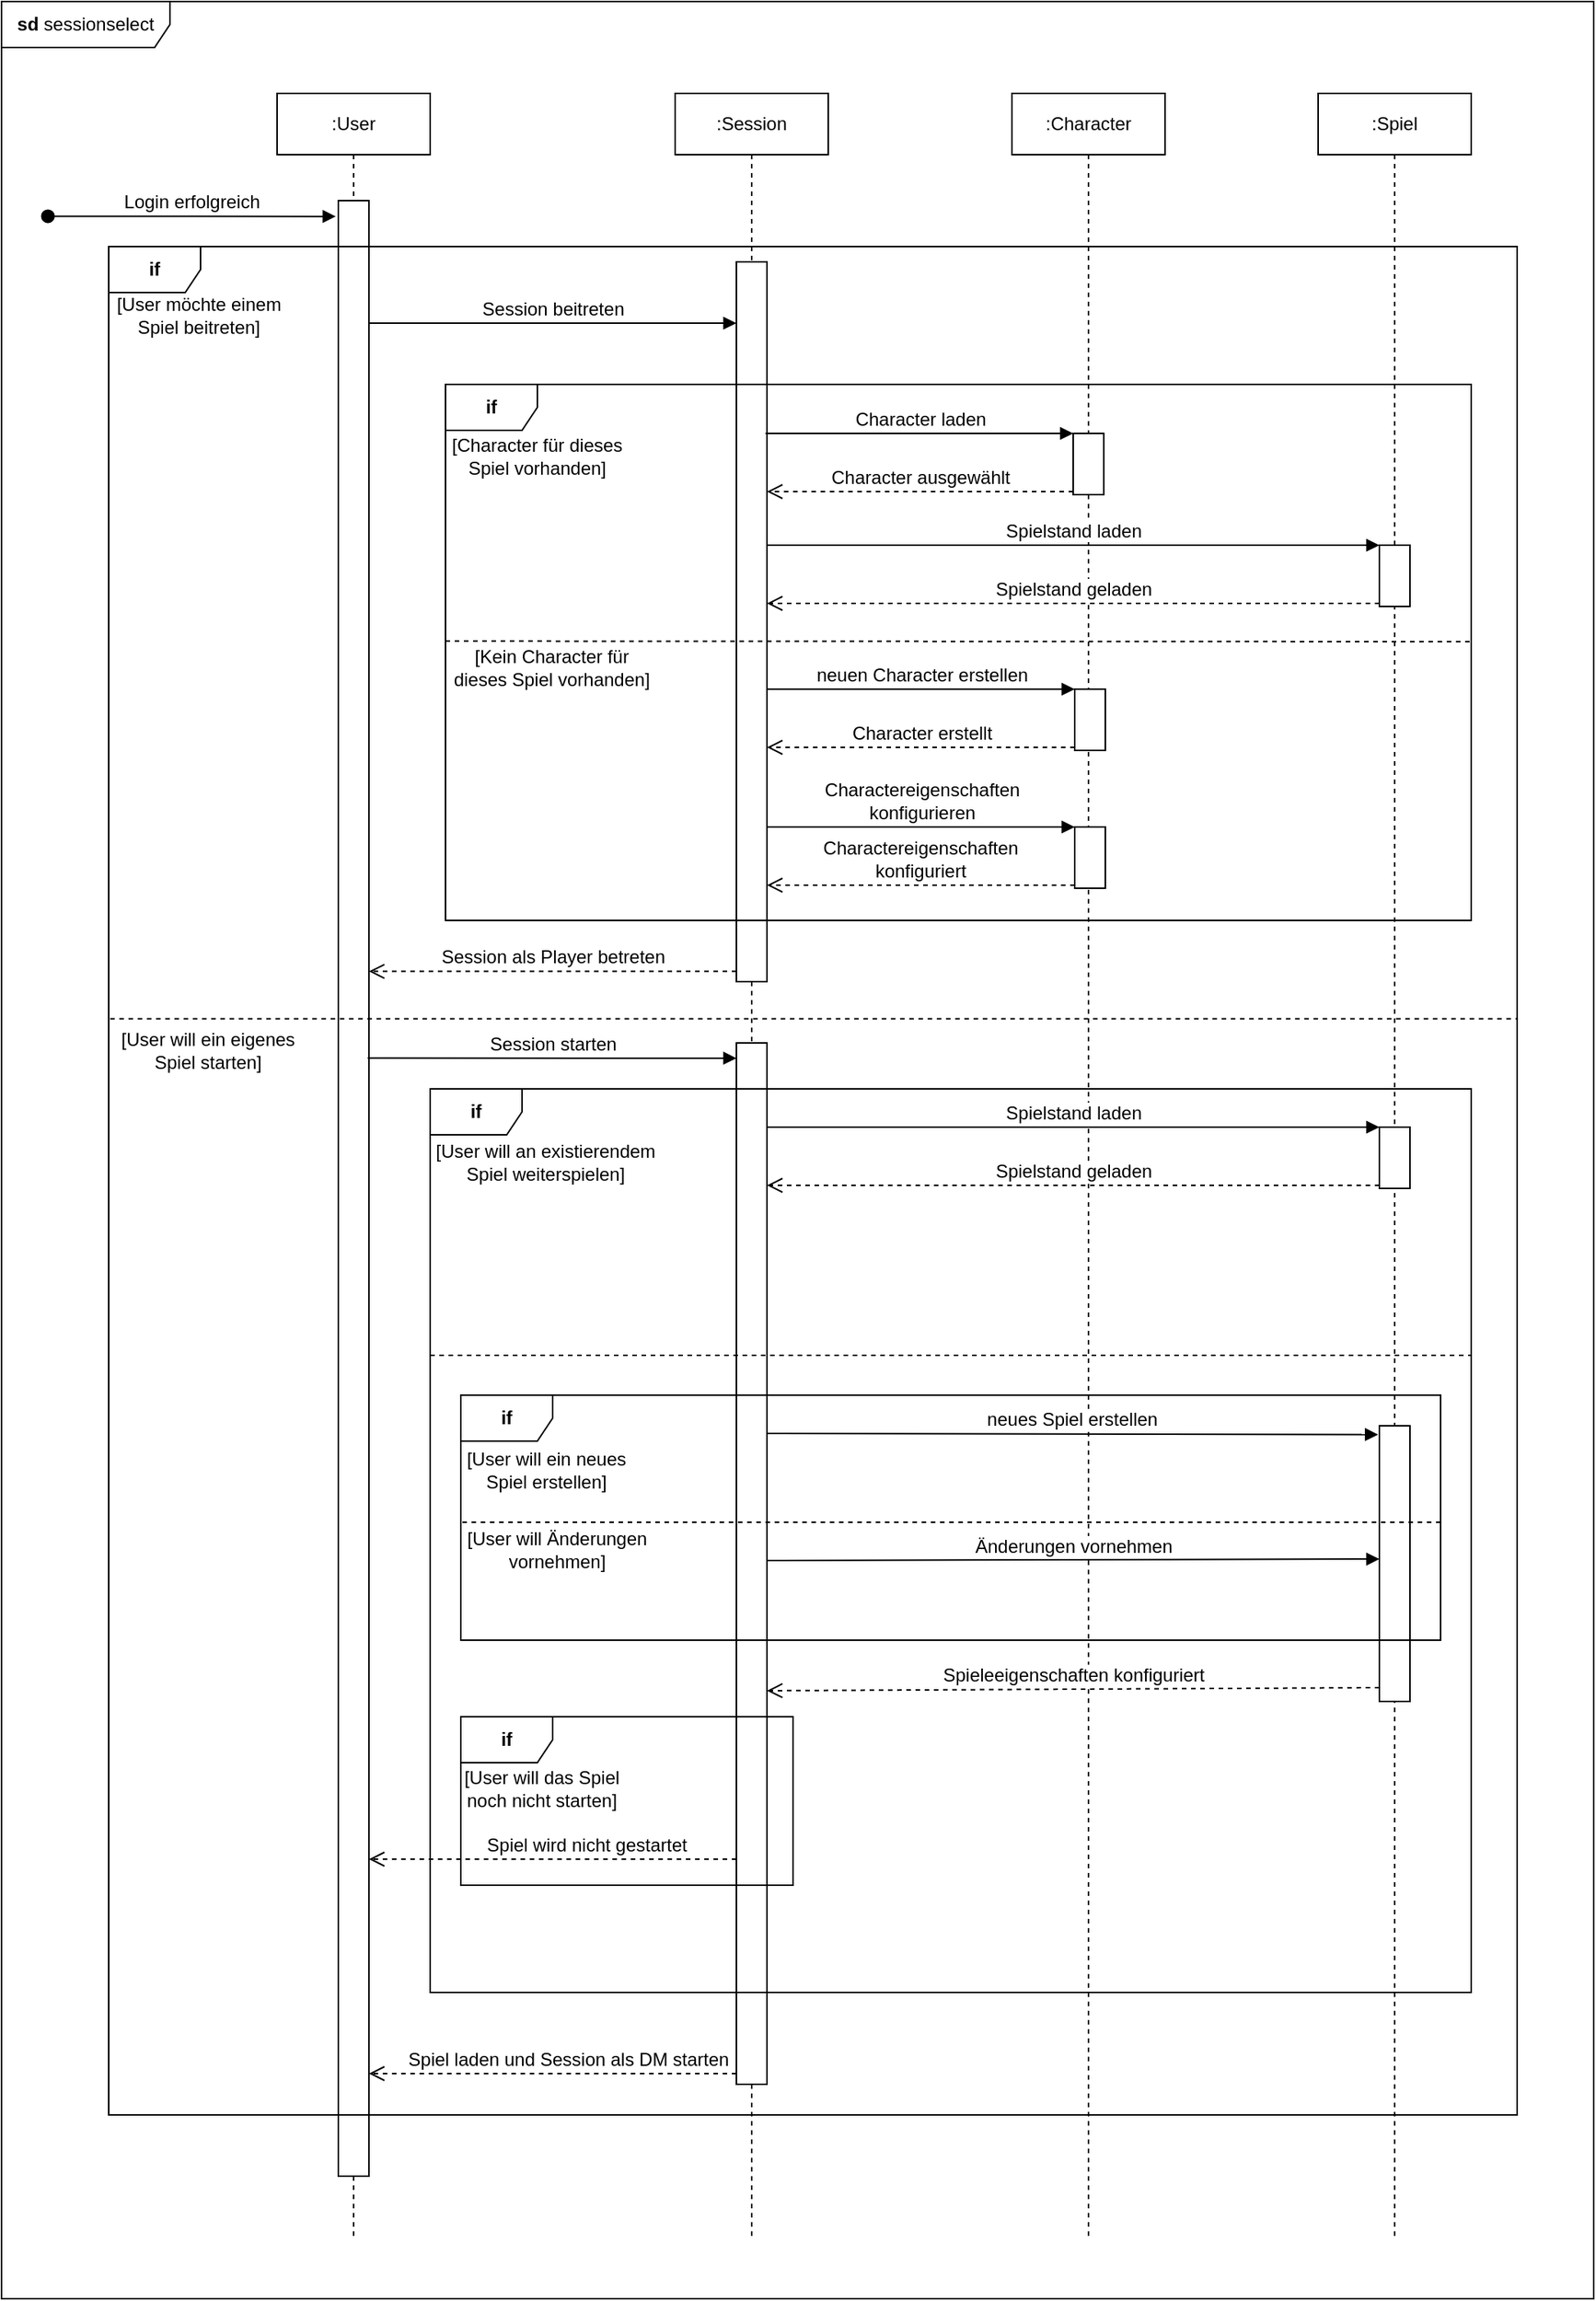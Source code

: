 <mxfile version="13.0.0" type="device"><diagram name="Page-1" id="13e1069c-82ec-6db2-03f1-153e76fe0fe0"><mxGraphModel dx="1185" dy="735" grid="1" gridSize="10" guides="1" tooltips="1" connect="1" arrows="1" fold="1" page="1" pageScale="1" pageWidth="500" pageHeight="2000" background="#ffffff" math="0" shadow="0"><root><mxCell id="0"/><mxCell id="1" parent="0"/><mxCell id="pCag4bI_vbcdebFZcR11-3" value=":Session" style="shape=umlLifeline;perimeter=lifelinePerimeter;whiteSpace=wrap;html=1;container=1;collapsible=0;recursiveResize=0;outlineConnect=0;fontSize=12;" vertex="1" parent="1"><mxGeometry x="480" y="120" width="100" height="1400" as="geometry"/></mxCell><mxCell id="pCag4bI_vbcdebFZcR11-1" value="&lt;b&gt;sd&lt;/b&gt; sessionselect" style="shape=umlFrame;whiteSpace=wrap;html=1;fontSize=12;width=110;" vertex="1" parent="1"><mxGeometry x="40" y="60" width="1040" height="1500" as="geometry"/></mxCell><mxCell id="pCag4bI_vbcdebFZcR11-41" value="" style="html=1;points=[];perimeter=orthogonalPerimeter;fontSize=12;" vertex="1" parent="1"><mxGeometry x="520" y="740" width="20" height="680" as="geometry"/></mxCell><mxCell id="pCag4bI_vbcdebFZcR11-20" value="" style="html=1;points=[];perimeter=orthogonalPerimeter;fontSize=12;" vertex="1" parent="1"><mxGeometry x="520" y="230" width="20" height="470" as="geometry"/></mxCell><mxCell id="pCag4bI_vbcdebFZcR11-4" value=":User" style="shape=umlLifeline;perimeter=lifelinePerimeter;whiteSpace=wrap;html=1;container=1;collapsible=0;recursiveResize=0;outlineConnect=0;fontSize=12;" vertex="1" parent="1"><mxGeometry x="220" y="120" width="100" height="1400" as="geometry"/></mxCell><mxCell id="pCag4bI_vbcdebFZcR11-23" value="" style="html=1;points=[];perimeter=orthogonalPerimeter;fontSize=12;" vertex="1" parent="1"><mxGeometry x="260" y="190" width="20" height="1290" as="geometry"/></mxCell><mxCell id="pCag4bI_vbcdebFZcR11-54" value="&lt;b&gt;if&lt;/b&gt;" style="shape=umlFrame;whiteSpace=wrap;html=1;fontSize=12;" vertex="1" parent="1"><mxGeometry x="320" y="770" width="680" height="590" as="geometry"/></mxCell><mxCell id="pCag4bI_vbcdebFZcR11-14" value="&lt;b&gt;if&lt;/b&gt;" style="shape=umlFrame;whiteSpace=wrap;html=1;fontSize=12;" vertex="1" parent="1"><mxGeometry x="110" y="220" width="920" height="1220" as="geometry"/></mxCell><mxCell id="pCag4bI_vbcdebFZcR11-27" value="&lt;b&gt;if&lt;/b&gt;" style="shape=umlFrame;whiteSpace=wrap;html=1;fontSize=12;" vertex="1" parent="1"><mxGeometry x="330" y="310" width="670" height="350" as="geometry"/></mxCell><mxCell id="pCag4bI_vbcdebFZcR11-2" value=":Spiel" style="shape=umlLifeline;perimeter=lifelinePerimeter;whiteSpace=wrap;html=1;container=1;collapsible=0;recursiveResize=0;outlineConnect=0;fontSize=12;" vertex="1" parent="1"><mxGeometry x="900" y="120" width="100" height="1400" as="geometry"/></mxCell><mxCell id="pCag4bI_vbcdebFZcR11-47" value="" style="html=1;points=[];perimeter=orthogonalPerimeter;fontSize=12;" vertex="1" parent="pCag4bI_vbcdebFZcR11-2"><mxGeometry x="40" y="870" width="20" height="180" as="geometry"/></mxCell><mxCell id="pCag4bI_vbcdebFZcR11-5" value=":Character" style="shape=umlLifeline;perimeter=lifelinePerimeter;whiteSpace=wrap;html=1;container=1;collapsible=0;recursiveResize=0;outlineConnect=0;fontSize=12;" vertex="1" parent="1"><mxGeometry x="700" y="120" width="100" height="1400" as="geometry"/></mxCell><mxCell id="pCag4bI_vbcdebFZcR11-11" value="Login erfolgreich" style="html=1;verticalAlign=bottom;startArrow=oval;endArrow=block;startSize=8;fontSize=12;exitX=0.03;exitY=0.203;exitDx=0;exitDy=0;exitPerimeter=0;entryX=-0.083;entryY=0.008;entryDx=0;entryDy=0;entryPerimeter=0;" edge="1" target="pCag4bI_vbcdebFZcR11-23" parent="1"><mxGeometry relative="1" as="geometry"><mxPoint x="70.3" y="200.22" as="sourcePoint"/><mxPoint x="280" y="200.22" as="targetPoint"/></mxGeometry></mxCell><mxCell id="pCag4bI_vbcdebFZcR11-15" value="" style="endArrow=none;dashed=1;html=1;fontSize=12;entryX=1;entryY=0.601;entryDx=0;entryDy=0;entryPerimeter=0;exitX=0.001;exitY=0.601;exitDx=0;exitDy=0;exitPerimeter=0;" edge="1" parent="1"><mxGeometry width="50" height="50" relative="1" as="geometry"><mxPoint x="110.92" y="724.27" as="sourcePoint"/><mxPoint x="1030" y="724.27" as="targetPoint"/></mxGeometry></mxCell><mxCell id="pCag4bI_vbcdebFZcR11-16" value="[User möchte einem Spiel beitreten]" style="text;html=1;strokeColor=none;fillColor=none;align=center;verticalAlign=middle;whiteSpace=wrap;rounded=0;fontSize=12;" vertex="1" parent="1"><mxGeometry x="114" y="250" width="110" height="30" as="geometry"/></mxCell><mxCell id="pCag4bI_vbcdebFZcR11-18" value="[User will ein eigenes Spiel starten]" style="text;html=1;strokeColor=none;fillColor=none;align=center;verticalAlign=middle;whiteSpace=wrap;rounded=0;fontSize=12;" vertex="1" parent="1"><mxGeometry x="115" y="730" width="120" height="30" as="geometry"/></mxCell><mxCell id="pCag4bI_vbcdebFZcR11-21" value="Session beitreten" style="html=1;verticalAlign=bottom;endArrow=block;entryX=0;entryY=0;fontSize=12;" edge="1" parent="1" source="pCag4bI_vbcdebFZcR11-23"><mxGeometry relative="1" as="geometry"><mxPoint x="300" y="270" as="sourcePoint"/><mxPoint x="520" y="270" as="targetPoint"/></mxGeometry></mxCell><mxCell id="pCag4bI_vbcdebFZcR11-24" value="" style="html=1;points=[];perimeter=orthogonalPerimeter;fontSize=12;" vertex="1" parent="1"><mxGeometry x="740" y="342" width="20" height="40" as="geometry"/></mxCell><mxCell id="pCag4bI_vbcdebFZcR11-25" value="Character laden" style="html=1;verticalAlign=bottom;endArrow=block;entryX=0;entryY=0;fontSize=12;" edge="1" parent="1"><mxGeometry relative="1" as="geometry"><mxPoint x="539" y="342" as="sourcePoint"/><mxPoint x="740" y="342" as="targetPoint"/></mxGeometry></mxCell><mxCell id="pCag4bI_vbcdebFZcR11-26" value="Character ausgewählt" style="html=1;verticalAlign=bottom;endArrow=open;dashed=1;endSize=8;exitX=0;exitY=0.95;fontSize=12;" edge="1" source="pCag4bI_vbcdebFZcR11-24" parent="1"><mxGeometry relative="1" as="geometry"><mxPoint x="540" y="380" as="targetPoint"/></mxGeometry></mxCell><mxCell id="pCag4bI_vbcdebFZcR11-28" value="" style="endArrow=none;dashed=1;html=1;fontSize=12;exitX=0;exitY=0.479;exitDx=0;exitDy=0;exitPerimeter=0;" edge="1" parent="1" source="pCag4bI_vbcdebFZcR11-27"><mxGeometry width="50" height="50" relative="1" as="geometry"><mxPoint x="121" y="478" as="sourcePoint"/><mxPoint x="1000" y="478" as="targetPoint"/></mxGeometry></mxCell><mxCell id="pCag4bI_vbcdebFZcR11-30" value="[Character für dieses Spiel vorhanden]" style="text;html=1;strokeColor=none;fillColor=none;align=center;verticalAlign=middle;whiteSpace=wrap;rounded=0;fontSize=12;" vertex="1" parent="1"><mxGeometry x="330" y="342" width="120" height="30" as="geometry"/></mxCell><mxCell id="pCag4bI_vbcdebFZcR11-31" value="[Kein Character für dieses Spiel vorhanden]" style="text;html=1;strokeColor=none;fillColor=none;align=center;verticalAlign=middle;whiteSpace=wrap;rounded=0;fontSize=12;" vertex="1" parent="1"><mxGeometry x="330" y="480" width="139" height="30" as="geometry"/></mxCell><mxCell id="pCag4bI_vbcdebFZcR11-32" value="" style="html=1;points=[];perimeter=orthogonalPerimeter;fontSize=12;" vertex="1" parent="1"><mxGeometry x="940" y="415" width="20" height="40" as="geometry"/></mxCell><mxCell id="pCag4bI_vbcdebFZcR11-33" value="Spielstand laden" style="html=1;verticalAlign=bottom;endArrow=block;entryX=0;entryY=0;fontSize=12;" edge="1" parent="1" target="pCag4bI_vbcdebFZcR11-32"><mxGeometry relative="1" as="geometry"><mxPoint x="540" y="415" as="sourcePoint"/></mxGeometry></mxCell><mxCell id="pCag4bI_vbcdebFZcR11-34" value="Spielstand geladen" style="html=1;verticalAlign=bottom;endArrow=open;dashed=1;endSize=8;exitX=0;exitY=0.95;fontSize=12;" edge="1" parent="1" source="pCag4bI_vbcdebFZcR11-32"><mxGeometry relative="1" as="geometry"><mxPoint x="540" y="453" as="targetPoint"/></mxGeometry></mxCell><mxCell id="pCag4bI_vbcdebFZcR11-35" value="" style="html=1;points=[];perimeter=orthogonalPerimeter;fontSize=12;" vertex="1" parent="1"><mxGeometry x="741" y="509" width="20" height="40" as="geometry"/></mxCell><mxCell id="pCag4bI_vbcdebFZcR11-36" value="neuen Character erstellen" style="html=1;verticalAlign=bottom;endArrow=block;entryX=0;entryY=0;fontSize=12;" edge="1" parent="1"><mxGeometry relative="1" as="geometry"><mxPoint x="540" y="509" as="sourcePoint"/><mxPoint x="741" y="509" as="targetPoint"/></mxGeometry></mxCell><mxCell id="pCag4bI_vbcdebFZcR11-37" value="Character erstellt" style="html=1;verticalAlign=bottom;endArrow=open;dashed=1;endSize=8;exitX=0;exitY=0.95;fontSize=12;" edge="1" parent="1" source="pCag4bI_vbcdebFZcR11-35" target="pCag4bI_vbcdebFZcR11-20"><mxGeometry relative="1" as="geometry"><mxPoint x="540" y="577" as="targetPoint"/></mxGeometry></mxCell><mxCell id="pCag4bI_vbcdebFZcR11-38" value="" style="html=1;points=[];perimeter=orthogonalPerimeter;fontSize=12;" vertex="1" parent="1"><mxGeometry x="741" y="599" width="20" height="40" as="geometry"/></mxCell><mxCell id="pCag4bI_vbcdebFZcR11-39" value="Charactereigenschaften&lt;br&gt;konfigurieren" style="html=1;verticalAlign=bottom;endArrow=block;entryX=0;entryY=0;fontSize=12;" edge="1" parent="1"><mxGeometry relative="1" as="geometry"><mxPoint x="540" y="599" as="sourcePoint"/><mxPoint x="741" y="599" as="targetPoint"/></mxGeometry></mxCell><mxCell id="pCag4bI_vbcdebFZcR11-40" value="Charactereigenschaften &lt;br&gt;konfiguriert" style="html=1;verticalAlign=bottom;endArrow=open;dashed=1;endSize=8;exitX=0;exitY=0.95;fontSize=12;" edge="1" parent="1" source="pCag4bI_vbcdebFZcR11-38" target="pCag4bI_vbcdebFZcR11-20"><mxGeometry x="0.005" relative="1" as="geometry"><mxPoint x="540" y="647" as="targetPoint"/><mxPoint as="offset"/></mxGeometry></mxCell><mxCell id="pCag4bI_vbcdebFZcR11-42" value="Session starten" style="html=1;verticalAlign=bottom;endArrow=block;entryX=0;entryY=0;fontSize=12;exitX=0.958;exitY=0.434;exitDx=0;exitDy=0;exitPerimeter=0;" edge="1" parent="1" source="pCag4bI_vbcdebFZcR11-23"><mxGeometry relative="1" as="geometry"><mxPoint x="300" y="750" as="sourcePoint"/><mxPoint x="520" y="750.0" as="targetPoint"/></mxGeometry></mxCell><mxCell id="pCag4bI_vbcdebFZcR11-45" value="" style="endArrow=none;dashed=1;html=1;fontSize=12;" edge="1" parent="1"><mxGeometry width="50" height="50" relative="1" as="geometry"><mxPoint x="341" y="1053" as="sourcePoint"/><mxPoint x="980" y="1053" as="targetPoint"/></mxGeometry></mxCell><mxCell id="pCag4bI_vbcdebFZcR11-46" value="[User will ein neues Spiel erstellen]" style="text;html=1;strokeColor=none;fillColor=none;align=center;verticalAlign=middle;whiteSpace=wrap;rounded=0;fontSize=12;" vertex="1" parent="1"><mxGeometry x="336" y="1004" width="120" height="30" as="geometry"/></mxCell><mxCell id="pCag4bI_vbcdebFZcR11-48" value="neues Spiel erstellen" style="html=1;verticalAlign=bottom;endArrow=block;fontSize=12;entryX=-0.042;entryY=0.032;entryDx=0;entryDy=0;entryPerimeter=0;" edge="1" target="pCag4bI_vbcdebFZcR11-47" parent="1"><mxGeometry relative="1" as="geometry"><mxPoint x="540" y="995" as="sourcePoint"/></mxGeometry></mxCell><mxCell id="pCag4bI_vbcdebFZcR11-49" value="Spieleeigenschaften konfiguriert" style="html=1;verticalAlign=bottom;endArrow=open;dashed=1;endSize=8;exitX=0;exitY=0.95;fontSize=12;" edge="1" parent="1"><mxGeometry relative="1" as="geometry"><mxPoint x="540" y="1163" as="targetPoint"/><mxPoint x="940" y="1161" as="sourcePoint"/></mxGeometry></mxCell><mxCell id="pCag4bI_vbcdebFZcR11-50" value="Session als Player betreten" style="html=1;verticalAlign=bottom;endArrow=open;dashed=1;endSize=8;exitX=0;exitY=0.924;fontSize=12;exitDx=0;exitDy=0;exitPerimeter=0;" edge="1" parent="1"><mxGeometry relative="1" as="geometry"><mxPoint x="280" y="693.28" as="targetPoint"/><mxPoint x="520" y="693.28" as="sourcePoint"/></mxGeometry></mxCell><mxCell id="pCag4bI_vbcdebFZcR11-52" value="Änderungen vornehmen" style="html=1;verticalAlign=bottom;endArrow=block;entryX=0;entryY=0;fontSize=12;" edge="1" parent="1"><mxGeometry relative="1" as="geometry"><mxPoint x="540" y="1078" as="sourcePoint"/><mxPoint x="940" y="1077" as="targetPoint"/></mxGeometry></mxCell><mxCell id="pCag4bI_vbcdebFZcR11-53" value="[User will Änderungen vornehmen]" style="text;html=1;strokeColor=none;fillColor=none;align=center;verticalAlign=middle;whiteSpace=wrap;rounded=0;fontSize=12;" vertex="1" parent="1"><mxGeometry x="343" y="1056" width="120" height="30" as="geometry"/></mxCell><mxCell id="pCag4bI_vbcdebFZcR11-55" value="" style="endArrow=none;dashed=1;html=1;fontSize=12;" edge="1" parent="1"><mxGeometry width="50" height="50" relative="1" as="geometry"><mxPoint x="320" y="944" as="sourcePoint"/><mxPoint x="1000" y="944" as="targetPoint"/></mxGeometry></mxCell><mxCell id="pCag4bI_vbcdebFZcR11-56" value="[User will an existierendem Spiel weiterspielen]" style="text;html=1;strokeColor=none;fillColor=none;align=center;verticalAlign=middle;whiteSpace=wrap;rounded=0;fontSize=12;" vertex="1" parent="1"><mxGeometry x="321" y="803" width="149" height="30" as="geometry"/></mxCell><mxCell id="pCag4bI_vbcdebFZcR11-57" value="" style="html=1;points=[];perimeter=orthogonalPerimeter;fontSize=12;" vertex="1" parent="1"><mxGeometry x="940" y="795" width="20" height="40" as="geometry"/></mxCell><mxCell id="pCag4bI_vbcdebFZcR11-58" value="Spielstand laden" style="html=1;verticalAlign=bottom;endArrow=block;entryX=0;entryY=0;fontSize=12;" edge="1" parent="1" target="pCag4bI_vbcdebFZcR11-57"><mxGeometry relative="1" as="geometry"><mxPoint x="540" y="795" as="sourcePoint"/></mxGeometry></mxCell><mxCell id="pCag4bI_vbcdebFZcR11-59" value="Spielstand geladen" style="html=1;verticalAlign=bottom;endArrow=open;dashed=1;endSize=8;exitX=0;exitY=0.95;fontSize=12;" edge="1" parent="1" source="pCag4bI_vbcdebFZcR11-57"><mxGeometry relative="1" as="geometry"><mxPoint x="540" y="833" as="targetPoint"/></mxGeometry></mxCell><mxCell id="pCag4bI_vbcdebFZcR11-60" value="&lt;b&gt;if&lt;/b&gt;" style="shape=umlFrame;whiteSpace=wrap;html=1;fontSize=12;" vertex="1" parent="1"><mxGeometry x="340" y="1180" width="217" height="110" as="geometry"/></mxCell><mxCell id="pCag4bI_vbcdebFZcR11-61" value="[User will das Spiel noch nicht starten]" style="text;html=1;strokeColor=none;fillColor=none;align=center;verticalAlign=middle;whiteSpace=wrap;rounded=0;fontSize=12;" vertex="1" parent="1"><mxGeometry x="333" y="1212" width="120" height="30" as="geometry"/></mxCell><mxCell id="pCag4bI_vbcdebFZcR11-62" value="Spiel wird nicht gestartet" style="html=1;verticalAlign=bottom;endArrow=open;dashed=1;endSize=8;fontSize=12;" edge="1" parent="1" target="pCag4bI_vbcdebFZcR11-23"><mxGeometry x="-0.182" relative="1" as="geometry"><mxPoint x="279" y="1276" as="targetPoint"/><mxPoint x="520" y="1273" as="sourcePoint"/><mxPoint as="offset"/></mxGeometry></mxCell><mxCell id="pCag4bI_vbcdebFZcR11-64" value="Spiel laden und Session als DM starten" style="html=1;verticalAlign=bottom;endArrow=open;dashed=1;endSize=8;fontSize=12;" edge="1" parent="1"><mxGeometry x="-0.083" relative="1" as="geometry"><mxPoint x="280" y="1413" as="targetPoint"/><mxPoint x="520" y="1413" as="sourcePoint"/><mxPoint as="offset"/></mxGeometry></mxCell><mxCell id="pCag4bI_vbcdebFZcR11-44" value="&lt;b&gt;if&lt;/b&gt;" style="shape=umlFrame;whiteSpace=wrap;html=1;fontSize=12;" vertex="1" parent="1"><mxGeometry x="340" y="970" width="640" height="160" as="geometry"/></mxCell></root></mxGraphModel></diagram></mxfile>